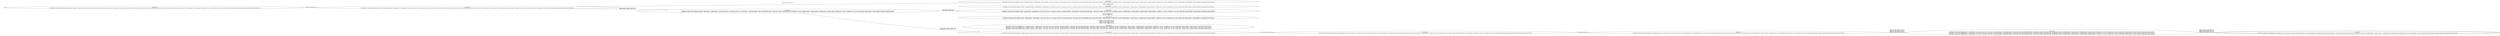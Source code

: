 digraph {
rankdir="LR"
s0[label="state_index=0
State(index=0, fluent atoms=[(at bob shed), (at spanner1 location1), (at spanner2 location1), (usable spanner1), (usable spanner2), (at nut1 gate), (loose nut1), (at nut2 gate), (loose nut2)], static atoms=[(link shed location1), (link location1 location2), (link location2 gate), (locatable bob), (man bob), (locatable spanner1), (spanner spanner1), (locatable spanner2), (spanner spanner2), (locatable nut1), (nut nut1), (locatable nut2), (nut nut2), (location shed), (location location1), (location location2), (location gate)], derived atoms=[])
"]
s1[label="state_index=1
State(index=1, fluent atoms=[(at spanner1 location1), (at spanner2 location1), (usable spanner1), (usable spanner2), (at nut1 gate), (loose nut1), (at nut2 gate), (loose nut2), (at bob location1)], static atoms=[(link shed location1), (link location1 location2), (link location2 gate), (locatable bob), (man bob), (locatable spanner1), (spanner spanner1), (locatable spanner2), (spanner spanner2), (locatable nut1), (nut nut1), (locatable nut2), (nut nut2), (location shed), (location location1), (location location2), (location gate)], derived atoms=[])
"]
s2[label="state_index=2
State(index=2, fluent atoms=[(at spanner1 location1), (at spanner2 location1), (usable spanner1), (usable spanner2), (at nut1 gate), (loose nut1), (at nut2 gate), (loose nut2), (at bob location2)], static atoms=[(link shed location1), (link location1 location2), (link location2 gate), (locatable bob), (man bob), (locatable spanner1), (spanner spanner1), (locatable spanner2), (spanner spanner2), (locatable nut1), (nut nut1), (locatable nut2), (nut nut2), (location shed), (location location1), (location location2), (location gate)], derived atoms=[])
"]
s3[label="state_index=3
State(index=3, fluent atoms=[(at spanner1 location1), (usable spanner1), (usable spanner2), (at nut1 gate), (loose nut1), (at nut2 gate), (loose nut2), (at bob location1), (carrying bob spanner2)], static atoms=[(link shed location1), (link location1 location2), (link location2 gate), (locatable bob), (man bob), (locatable spanner1), (spanner spanner1), (locatable spanner2), (spanner spanner2), (locatable nut1), (nut nut1), (locatable nut2), (nut nut2), (location shed), (location location1), (location location2), (location gate)], derived atoms=[])
State(index=4, fluent atoms=[(at spanner2 location1), (usable spanner1), (usable spanner2), (at nut1 gate), (loose nut1), (at nut2 gate), (loose nut2), (at bob location1), (carrying bob spanner1)], static atoms=[(link shed location1), (link location1 location2), (link location2 gate), (locatable bob), (man bob), (locatable spanner1), (spanner spanner1), (locatable spanner2), (spanner spanner2), (locatable nut1), (nut nut1), (locatable nut2), (nut nut2), (location shed), (location location1), (location location2), (location gate)], derived atoms=[])
"]
s4[label="state_index=4
State(index=17, fluent atoms=[(at spanner1 location1), (usable spanner1), (usable spanner2), (at nut1 gate), (loose nut1), (at nut2 gate), (loose nut2), (carrying bob spanner2), (at bob location2)], static atoms=[(link shed location1), (link location1 location2), (link location2 gate), (locatable bob), (man bob), (locatable spanner1), (spanner spanner1), (locatable spanner2), (spanner spanner2), (locatable nut1), (nut nut1), (locatable nut2), (nut nut2), (location shed), (location location1), (location location2), (location gate)], derived atoms=[])
State(index=5, fluent atoms=[(at spanner2 location1), (usable spanner1), (usable spanner2), (at nut1 gate), (loose nut1), (at nut2 gate), (loose nut2), (carrying bob spanner1), (at bob location2)], static atoms=[(link shed location1), (link location1 location2), (link location2 gate), (locatable bob), (man bob), (locatable spanner1), (spanner spanner1), (locatable spanner2), (spanner spanner2), (locatable nut1), (nut nut1), (locatable nut2), (nut nut2), (location shed), (location location1), (location location2), (location gate)], derived atoms=[])
"]
s5[label="state_index=5
State(index=6, fluent atoms=[(usable spanner1), (usable spanner2), (at nut1 gate), (loose nut1), (at nut2 gate), (loose nut2), (at bob location1), (carrying bob spanner1), (carrying bob spanner2)], static atoms=[(link shed location1), (link location1 location2), (link location2 gate), (locatable bob), (man bob), (locatable spanner1), (spanner spanner1), (locatable spanner2), (spanner spanner2), (locatable nut1), (nut nut1), (locatable nut2), (nut nut2), (location shed), (location location1), (location location2), (location gate)], derived atoms=[])
"]
s6[label="state_index=6
State(index=7, fluent atoms=[(usable spanner1), (usable spanner2), (at nut1 gate), (loose nut1), (at nut2 gate), (loose nut2), (carrying bob spanner1), (carrying bob spanner2), (at bob location2)], static atoms=[(link shed location1), (link location1 location2), (link location2 gate), (locatable bob), (man bob), (locatable spanner1), (spanner spanner1), (locatable spanner2), (spanner spanner2), (locatable nut1), (nut nut1), (locatable nut2), (nut nut2), (location shed), (location location1), (location location2), (location gate)], derived atoms=[])
"]
s7[label="state_index=7
State(index=8, fluent atoms=[(usable spanner1), (usable spanner2), (at nut1 gate), (loose nut1), (at nut2 gate), (loose nut2), (carrying bob spanner1), (carrying bob spanner2), (at bob gate)], static atoms=[(link shed location1), (link location1 location2), (link location2 gate), (locatable bob), (man bob), (locatable spanner1), (spanner spanner1), (locatable spanner2), (spanner spanner2), (locatable nut1), (nut nut1), (locatable nut2), (nut nut2), (location shed), (location location1), (location location2), (location gate)], derived atoms=[])
"]
s8[label="state_index=8
State(index=9, fluent atoms=[(tightened nut2), (usable spanner1), (at nut1 gate), (loose nut1), (at nut2 gate), (carrying bob spanner1), (carrying bob spanner2), (at bob gate)], static atoms=[(link shed location1), (link location1 location2), (link location2 gate), (locatable bob), (man bob), (locatable spanner1), (spanner spanner1), (locatable spanner2), (spanner spanner2), (locatable nut1), (nut nut1), (locatable nut2), (nut nut2), (location shed), (location location1), (location location2), (location gate)], derived atoms=[])
State(index=10, fluent atoms=[(tightened nut2), (usable spanner2), (at nut1 gate), (loose nut1), (at nut2 gate), (carrying bob spanner1), (carrying bob spanner2), (at bob gate)], static atoms=[(link shed location1), (link location1 location2), (link location2 gate), (locatable bob), (man bob), (locatable spanner1), (spanner spanner1), (locatable spanner2), (spanner spanner2), (locatable nut1), (nut nut1), (locatable nut2), (nut nut2), (location shed), (location location1), (location location2), (location gate)], derived atoms=[])
State(index=11, fluent atoms=[(tightened nut1), (usable spanner1), (at nut1 gate), (at nut2 gate), (loose nut2), (carrying bob spanner1), (carrying bob spanner2), (at bob gate)], static atoms=[(link shed location1), (link location1 location2), (link location2 gate), (locatable bob), (man bob), (locatable spanner1), (spanner spanner1), (locatable spanner2), (spanner spanner2), (locatable nut1), (nut nut1), (locatable nut2), (nut nut2), (location shed), (location location1), (location location2), (location gate)], derived atoms=[])
State(index=12, fluent atoms=[(tightened nut1), (usable spanner2), (at nut1 gate), (at nut2 gate), (loose nut2), (carrying bob spanner1), (carrying bob spanner2), (at bob gate)], static atoms=[(link shed location1), (link location1 location2), (link location2 gate), (locatable bob), (man bob), (locatable spanner1), (spanner spanner1), (locatable spanner2), (spanner spanner2), (locatable nut1), (nut nut1), (locatable nut2), (nut nut2), (location shed), (location location1), (location location2), (location gate)], derived atoms=[])
"]
s9[peripheries=2,label="state_index=9
State(index=13, fluent atoms=[(tightened nut1), (tightened nut2), (at nut1 gate), (at nut2 gate), (carrying bob spanner1), (carrying bob spanner2), (at bob gate)], static atoms=[(link shed location1), (link location1 location2), (link location2 gate), (locatable bob), (man bob), (locatable spanner1), (spanner spanner1), (locatable spanner2), (spanner spanner2), (locatable nut1), (nut nut1), (locatable nut2), (nut nut2), (location shed), (location location1), (location location2), (location gate)], derived atoms=[])
"]
s10[label="state_index=10
State(index=18, fluent atoms=[(at spanner1 location1), (usable spanner1), (usable spanner2), (at nut1 gate), (loose nut1), (at nut2 gate), (loose nut2), (carrying bob spanner2), (at bob gate)], static atoms=[(link shed location1), (link location1 location2), (link location2 gate), (locatable bob), (man bob), (locatable spanner1), (spanner spanner1), (locatable spanner2), (spanner spanner2), (locatable nut1), (nut nut1), (locatable nut2), (nut nut2), (location shed), (location location1), (location location2), (location gate)], derived atoms=[])
State(index=14, fluent atoms=[(at spanner2 location1), (usable spanner1), (usable spanner2), (at nut1 gate), (loose nut1), (at nut2 gate), (loose nut2), (carrying bob spanner1), (at bob gate)], static atoms=[(link shed location1), (link location1 location2), (link location2 gate), (locatable bob), (man bob), (locatable spanner1), (spanner spanner1), (locatable spanner2), (spanner spanner2), (locatable nut1), (nut nut1), (locatable nut2), (nut nut2), (location shed), (location location1), (location location2), (location gate)], derived atoms=[])
"]
s11[label="state_index=11
State(index=20, fluent atoms=[(tightened nut1), (at spanner1 location1), (usable spanner1), (at nut1 gate), (at nut2 gate), (loose nut2), (carrying bob spanner2), (at bob gate)], static atoms=[(link shed location1), (link location1 location2), (link location2 gate), (locatable bob), (man bob), (locatable spanner1), (spanner spanner1), (locatable spanner2), (spanner spanner2), (locatable nut1), (nut nut1), (locatable nut2), (nut nut2), (location shed), (location location1), (location location2), (location gate)], derived atoms=[])
State(index=19, fluent atoms=[(tightened nut2), (at spanner1 location1), (usable spanner1), (at nut1 gate), (loose nut1), (at nut2 gate), (carrying bob spanner2), (at bob gate)], static atoms=[(link shed location1), (link location1 location2), (link location2 gate), (locatable bob), (man bob), (locatable spanner1), (spanner spanner1), (locatable spanner2), (spanner spanner2), (locatable nut1), (nut nut1), (locatable nut2), (nut nut2), (location shed), (location location1), (location location2), (location gate)], derived atoms=[])
State(index=16, fluent atoms=[(tightened nut1), (at spanner2 location1), (usable spanner2), (at nut1 gate), (at nut2 gate), (loose nut2), (carrying bob spanner1), (at bob gate)], static atoms=[(link shed location1), (link location1 location2), (link location2 gate), (locatable bob), (man bob), (locatable spanner1), (spanner spanner1), (locatable spanner2), (spanner spanner2), (locatable nut1), (nut nut1), (locatable nut2), (nut nut2), (location shed), (location location1), (location location2), (location gate)], derived atoms=[])
State(index=15, fluent atoms=[(tightened nut2), (at spanner2 location1), (usable spanner2), (at nut1 gate), (loose nut1), (at nut2 gate), (carrying bob spanner1), (at bob gate)], static atoms=[(link shed location1), (link location1 location2), (link location2 gate), (locatable bob), (man bob), (locatable spanner1), (spanner spanner1), (locatable spanner2), (spanner spanner2), (locatable nut1), (nut nut1), (locatable nut2), (nut nut2), (location shed), (location location1), (location location2), (location gate)], derived atoms=[])
"]
s12[label="state_index=12
State(index=21, fluent atoms=[(at spanner1 location1), (at spanner2 location1), (usable spanner1), (usable spanner2), (at nut1 gate), (loose nut1), (at nut2 gate), (loose nut2), (at bob gate)], static atoms=[(link shed location1), (link location1 location2), (link location2 gate), (locatable bob), (man bob), (locatable spanner1), (spanner spanner1), (locatable spanner2), (spanner spanner2), (locatable nut1), (nut nut1), (locatable nut2), (nut nut2), (location shed), (location location1), (location location2), (location gate)], derived atoms=[])
"]
Dangling [ label = "", style = invis ]
{ rank = same; Dangling }
Dangling -> s0
{ rank = same; s2,s4,s10,s11,s12}
{ rank = same; s0}
{ rank = same; s1}
{ rank = same; s3}
{ rank = same; s5}
{ rank = same; s6}
{ rank = same; s7}
{ rank = same; s8}
{ rank = same; s9}
s0->s1 [label="(walk shed location1 bob)
"]
s1->s2 [label="(walk location1 location2 bob)
"]
s1->s3 [label="(pickup_spanner location1 spanner2 bob)
(pickup_spanner location1 spanner1 bob)
"]
s2->s12 [label="(walk location2 gate bob)
"]
s3->s4 [label="(walk location1 location2 bob)
(walk location1 location2 bob)
"]
s3->s5 [label="(pickup_spanner location1 spanner2 bob)
(pickup_spanner location1 spanner1 bob)
"]
s4->s10 [label="(walk location2 gate bob)
(walk location2 gate bob)
"]
s5->s6 [label="(walk location1 location2 bob)
"]
s6->s7 [label="(walk location2 gate bob)
"]
s7->s8 [label="(tighten_nut gate spanner1 bob nut1)
(tighten_nut gate spanner2 bob nut1)
(tighten_nut gate spanner1 bob nut2)
(tighten_nut gate spanner2 bob nut2)
"]
s8->s9 [label="(tighten_nut gate spanner2 bob nut2)
(tighten_nut gate spanner1 bob nut2)
(tighten_nut gate spanner2 bob nut1)
(tighten_nut gate spanner1 bob nut1)
"]
s10->s11 [label="(tighten_nut gate spanner1 bob nut2)
(tighten_nut gate spanner1 bob nut1)
(tighten_nut gate spanner2 bob nut2)
(tighten_nut gate spanner2 bob nut1)
"]
}
